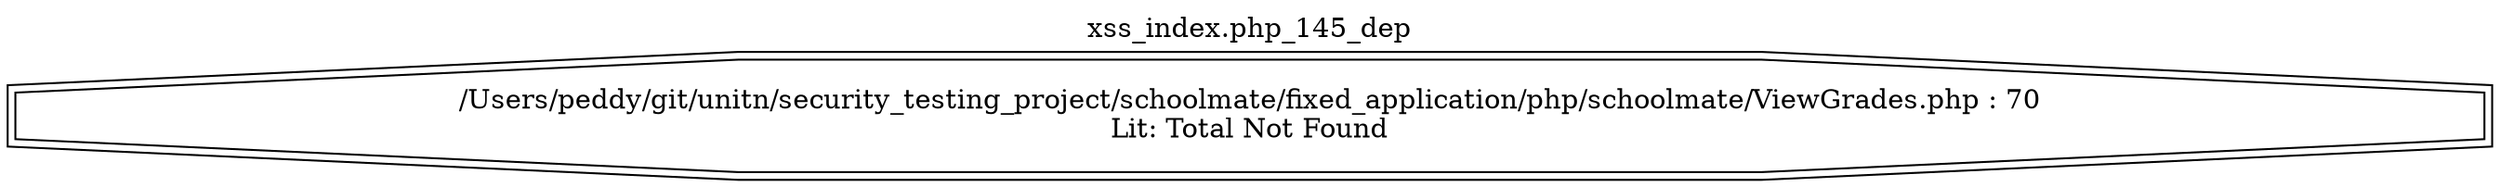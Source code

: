 digraph cfg {
  label="xss_index.php_145_dep";
  labelloc=t;
  n1 [shape=doubleoctagon, label="/Users/peddy/git/unitn/security_testing_project/schoolmate/fixed_application/php/schoolmate/ViewGrades.php : 70\nLit: Total Not Found\n"];
}
